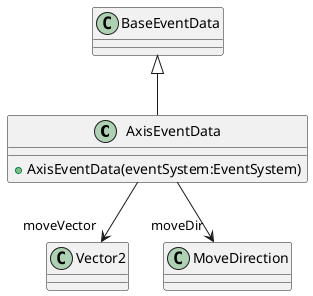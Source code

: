 @startuml
class AxisEventData {
    + AxisEventData(eventSystem:EventSystem)
}
BaseEventData <|-- AxisEventData
AxisEventData --> "moveVector" Vector2
AxisEventData --> "moveDir" MoveDirection
@enduml
